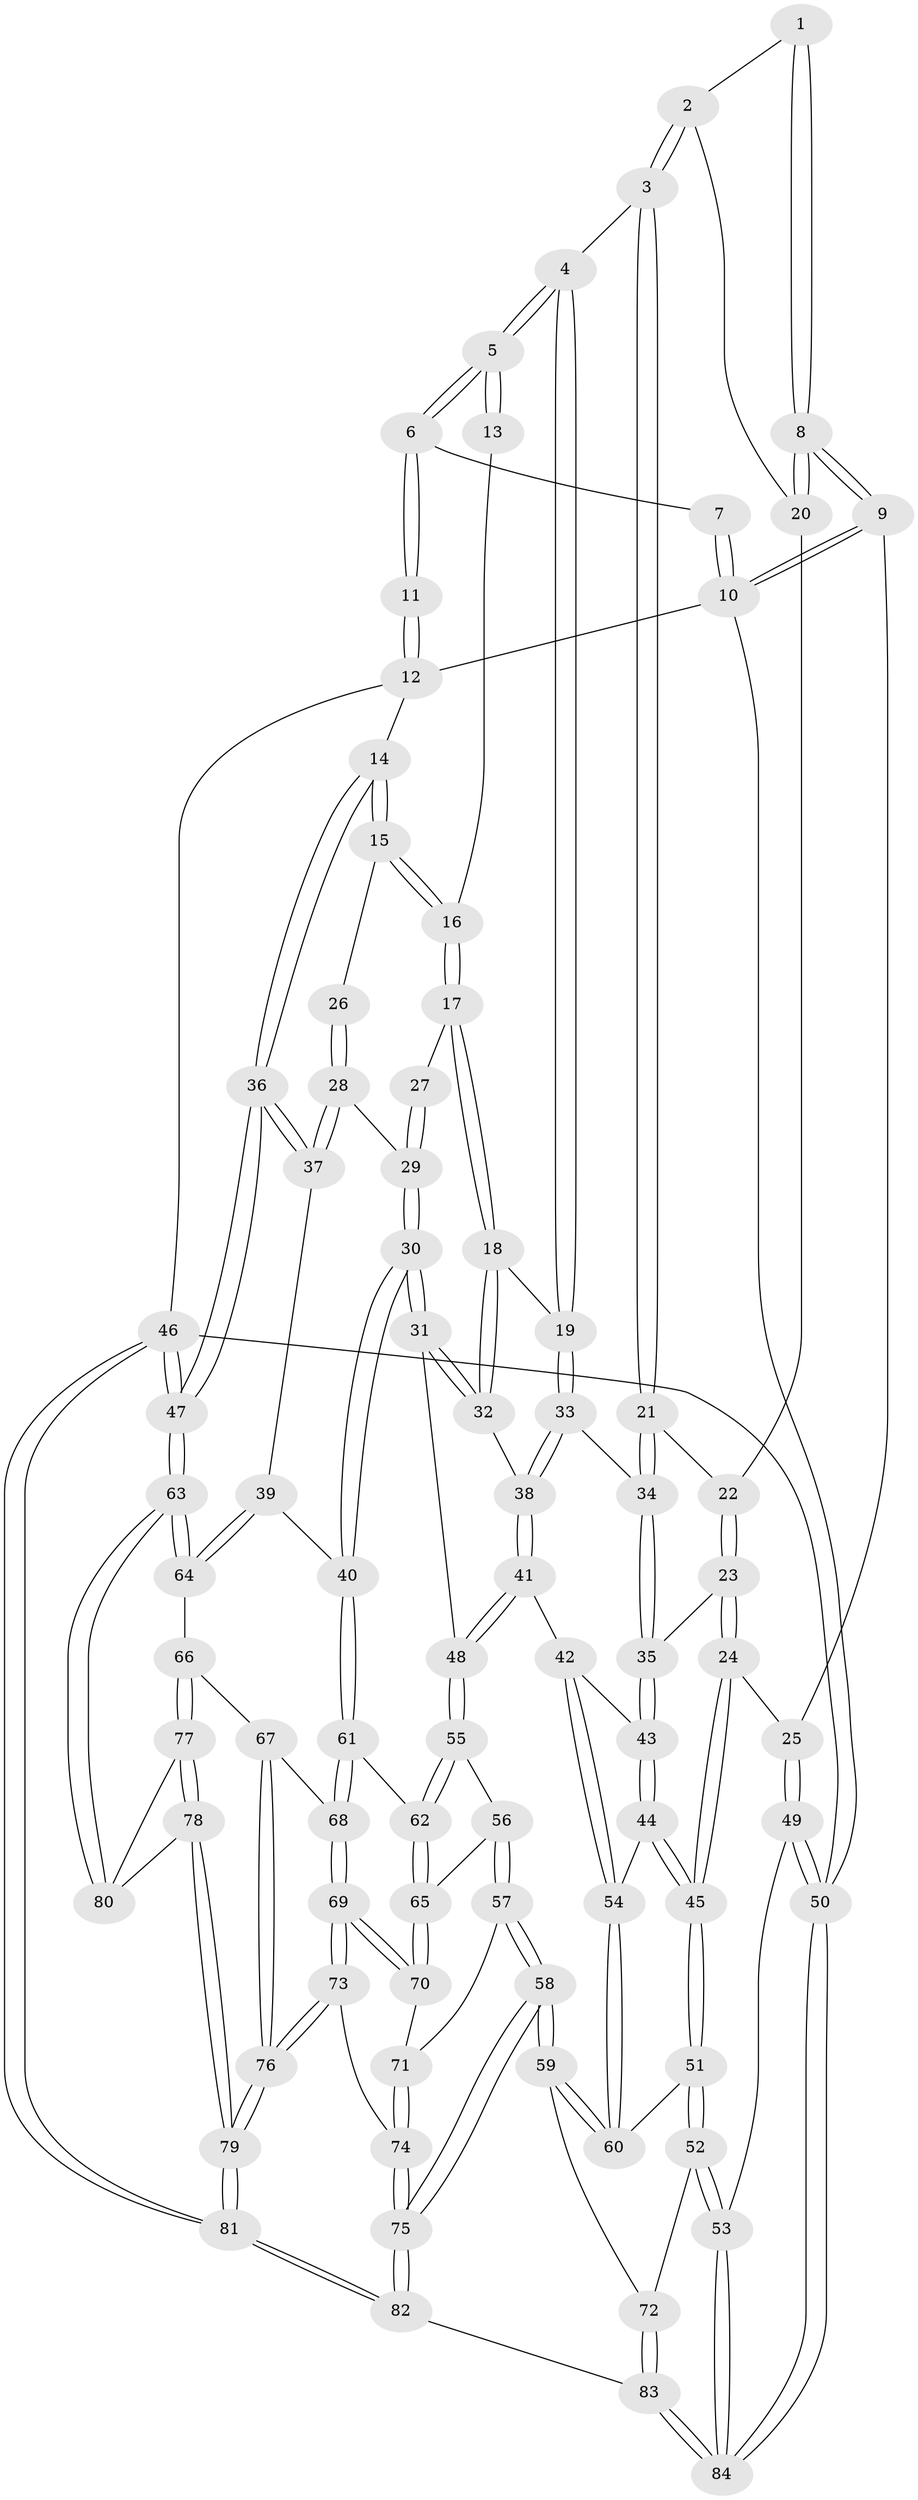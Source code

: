 // coarse degree distribution, {2: 0.034482758620689655, 5: 0.4827586206896552, 4: 0.29310344827586204, 3: 0.06896551724137931, 6: 0.08620689655172414, 7: 0.034482758620689655}
// Generated by graph-tools (version 1.1) at 2025/05/03/04/25 22:05:37]
// undirected, 84 vertices, 207 edges
graph export_dot {
graph [start="1"]
  node [color=gray90,style=filled];
  1 [pos="+0.2390140748717137+0.11925998368756649"];
  2 [pos="+0.33584754279906387+0.19839689648229164"];
  3 [pos="+0.39205585576909213+0.20661549611141217"];
  4 [pos="+0.4625090594211412+0.1843153029736934"];
  5 [pos="+0.46724037759052395+0"];
  6 [pos="+0.45616721089302475+0"];
  7 [pos="+0.12235621712937784+0"];
  8 [pos="+0.07120281452379786+0.21487089016950617"];
  9 [pos="+0+0.19834818455636094"];
  10 [pos="+0+0"];
  11 [pos="+1+0"];
  12 [pos="+1+0"];
  13 [pos="+0.7063035826340277+0.07816235092308368"];
  14 [pos="+1+0"];
  15 [pos="+1+0"];
  16 [pos="+0.7203774282301915+0.13135895155277325"];
  17 [pos="+0.6955536748171544+0.2417725348991621"];
  18 [pos="+0.6269843066183803+0.2639823406509836"];
  19 [pos="+0.4948815814787346+0.2222379204132772"];
  20 [pos="+0.1410079803282903+0.2284449316552708"];
  21 [pos="+0.2941486979822053+0.32642663698590163"];
  22 [pos="+0.21620874828663716+0.3032455472704518"];
  23 [pos="+0.17588442133049742+0.4309114872279541"];
  24 [pos="+0.05751225478677476+0.4416629009765561"];
  25 [pos="+0+0.3188417051593051"];
  26 [pos="+0.9042646043125265+0.20091420826875075"];
  27 [pos="+0.7696250861810424+0.2540138469300976"];
  28 [pos="+0.9141301314436154+0.37284912617749477"];
  29 [pos="+0.8007766559081272+0.34015019172272465"];
  30 [pos="+0.7837073822785837+0.5378683090491917"];
  31 [pos="+0.7110358851610851+0.5014798297046079"];
  32 [pos="+0.6656472060320704+0.44302230558175076"];
  33 [pos="+0.4657653400009155+0.3562428341615888"];
  34 [pos="+0.2747084742512336+0.42220809931818265"];
  35 [pos="+0.2661872147659147+0.43871906996007776"];
  36 [pos="+1+0.5208891291999249"];
  37 [pos="+0.9934998497881838+0.5283944058004053"];
  38 [pos="+0.46843819965205996+0.474401837551664"];
  39 [pos="+0.8679155100209066+0.5734647445154263"];
  40 [pos="+0.8225906597318617+0.5757399706949172"];
  41 [pos="+0.45491667600891006+0.5064369547501648"];
  42 [pos="+0.3813730519405959+0.5390487527921259"];
  43 [pos="+0.28753939749435936+0.47017727594509995"];
  44 [pos="+0.19427918896653387+0.604932060751494"];
  45 [pos="+0.1402657013927224+0.6257870261945623"];
  46 [pos="+1+1"];
  47 [pos="+1+0.8856662937048044"];
  48 [pos="+0.5429222232269516+0.5857769167300901"];
  49 [pos="+0+0.7830096794928224"];
  50 [pos="+0+1"];
  51 [pos="+0.13921512594060903+0.6315587291165445"];
  52 [pos="+0.10831291718374814+0.762829710687926"];
  53 [pos="+0.10212825886196918+0.7656890973572532"];
  54 [pos="+0.35739595277262487+0.6167040279293219"];
  55 [pos="+0.5528225287354641+0.6602960718461746"];
  56 [pos="+0.5497115269050313+0.6725419835780503"];
  57 [pos="+0.526465426350523+0.7251149993998336"];
  58 [pos="+0.4409952165251223+0.8108155839278939"];
  59 [pos="+0.37967907718222565+0.7692549762536558"];
  60 [pos="+0.3654657125726896+0.6858507932959768"];
  61 [pos="+0.8135581316162174+0.5892747453838807"];
  62 [pos="+0.797017314669913+0.6034629506366185"];
  63 [pos="+1+0.8390440969666771"];
  64 [pos="+0.9268914028334078+0.7677317926630636"];
  65 [pos="+0.7194348198676903+0.7047174712539177"];
  66 [pos="+0.8665888862322941+0.8296312485674793"];
  67 [pos="+0.8428721772169665+0.8203675249733003"];
  68 [pos="+0.818364187204868+0.7813871258583625"];
  69 [pos="+0.7063145281173361+0.8148239992755442"];
  70 [pos="+0.7066965948418865+0.730763629468044"];
  71 [pos="+0.6039340552850287+0.7405379319114662"];
  72 [pos="+0.1967566119918745+0.7911916061983588"];
  73 [pos="+0.6966338299299334+0.8408788713969868"];
  74 [pos="+0.6867017370044763+0.8414522925353832"];
  75 [pos="+0.46813298201895026+0.89196714519994"];
  76 [pos="+0.7385076976470706+0.8953810059945402"];
  77 [pos="+0.8749204308351458+0.8469668816454604"];
  78 [pos="+0.881055822729816+0.905393517784152"];
  79 [pos="+0.8161168576076614+1"];
  80 [pos="+1+0.8450528376699405"];
  81 [pos="+0.8169385615644448+1"];
  82 [pos="+0.4553142308381211+1"];
  83 [pos="+0.29699847052095385+1"];
  84 [pos="+0.1097763806292417+1"];
  1 -- 2;
  1 -- 8;
  1 -- 8;
  2 -- 3;
  2 -- 3;
  2 -- 20;
  3 -- 4;
  3 -- 21;
  3 -- 21;
  4 -- 5;
  4 -- 5;
  4 -- 19;
  4 -- 19;
  5 -- 6;
  5 -- 6;
  5 -- 13;
  5 -- 13;
  6 -- 7;
  6 -- 11;
  6 -- 11;
  7 -- 10;
  7 -- 10;
  8 -- 9;
  8 -- 9;
  8 -- 20;
  8 -- 20;
  9 -- 10;
  9 -- 10;
  9 -- 25;
  10 -- 12;
  10 -- 50;
  11 -- 12;
  11 -- 12;
  12 -- 14;
  12 -- 46;
  13 -- 16;
  14 -- 15;
  14 -- 15;
  14 -- 36;
  14 -- 36;
  15 -- 16;
  15 -- 16;
  15 -- 26;
  16 -- 17;
  16 -- 17;
  17 -- 18;
  17 -- 18;
  17 -- 27;
  18 -- 19;
  18 -- 32;
  18 -- 32;
  19 -- 33;
  19 -- 33;
  20 -- 22;
  21 -- 22;
  21 -- 34;
  21 -- 34;
  22 -- 23;
  22 -- 23;
  23 -- 24;
  23 -- 24;
  23 -- 35;
  24 -- 25;
  24 -- 45;
  24 -- 45;
  25 -- 49;
  25 -- 49;
  26 -- 28;
  26 -- 28;
  27 -- 29;
  27 -- 29;
  28 -- 29;
  28 -- 37;
  28 -- 37;
  29 -- 30;
  29 -- 30;
  30 -- 31;
  30 -- 31;
  30 -- 40;
  30 -- 40;
  31 -- 32;
  31 -- 32;
  31 -- 48;
  32 -- 38;
  33 -- 34;
  33 -- 38;
  33 -- 38;
  34 -- 35;
  34 -- 35;
  35 -- 43;
  35 -- 43;
  36 -- 37;
  36 -- 37;
  36 -- 47;
  36 -- 47;
  37 -- 39;
  38 -- 41;
  38 -- 41;
  39 -- 40;
  39 -- 64;
  39 -- 64;
  40 -- 61;
  40 -- 61;
  41 -- 42;
  41 -- 48;
  41 -- 48;
  42 -- 43;
  42 -- 54;
  42 -- 54;
  43 -- 44;
  43 -- 44;
  44 -- 45;
  44 -- 45;
  44 -- 54;
  45 -- 51;
  45 -- 51;
  46 -- 47;
  46 -- 47;
  46 -- 81;
  46 -- 81;
  46 -- 50;
  47 -- 63;
  47 -- 63;
  48 -- 55;
  48 -- 55;
  49 -- 50;
  49 -- 50;
  49 -- 53;
  50 -- 84;
  50 -- 84;
  51 -- 52;
  51 -- 52;
  51 -- 60;
  52 -- 53;
  52 -- 53;
  52 -- 72;
  53 -- 84;
  53 -- 84;
  54 -- 60;
  54 -- 60;
  55 -- 56;
  55 -- 62;
  55 -- 62;
  56 -- 57;
  56 -- 57;
  56 -- 65;
  57 -- 58;
  57 -- 58;
  57 -- 71;
  58 -- 59;
  58 -- 59;
  58 -- 75;
  58 -- 75;
  59 -- 60;
  59 -- 60;
  59 -- 72;
  61 -- 62;
  61 -- 68;
  61 -- 68;
  62 -- 65;
  62 -- 65;
  63 -- 64;
  63 -- 64;
  63 -- 80;
  63 -- 80;
  64 -- 66;
  65 -- 70;
  65 -- 70;
  66 -- 67;
  66 -- 77;
  66 -- 77;
  67 -- 68;
  67 -- 76;
  67 -- 76;
  68 -- 69;
  68 -- 69;
  69 -- 70;
  69 -- 70;
  69 -- 73;
  69 -- 73;
  70 -- 71;
  71 -- 74;
  71 -- 74;
  72 -- 83;
  72 -- 83;
  73 -- 74;
  73 -- 76;
  73 -- 76;
  74 -- 75;
  74 -- 75;
  75 -- 82;
  75 -- 82;
  76 -- 79;
  76 -- 79;
  77 -- 78;
  77 -- 78;
  77 -- 80;
  78 -- 79;
  78 -- 79;
  78 -- 80;
  79 -- 81;
  79 -- 81;
  81 -- 82;
  81 -- 82;
  82 -- 83;
  83 -- 84;
  83 -- 84;
}
